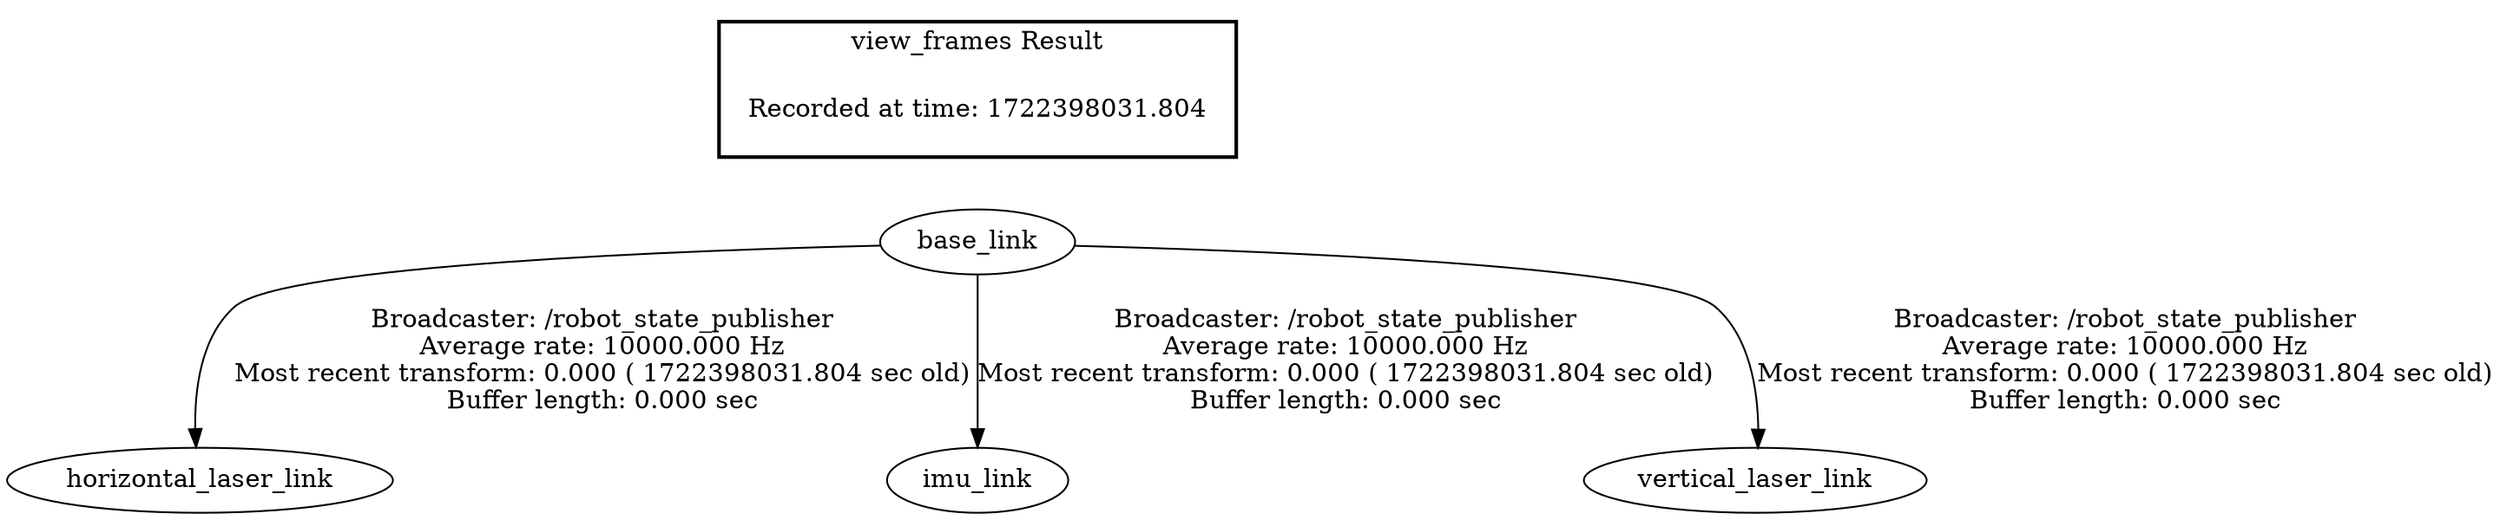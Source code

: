 digraph G {
"base_link" -> "horizontal_laser_link"[label="Broadcaster: /robot_state_publisher\nAverage rate: 10000.000 Hz\nMost recent transform: 0.000 ( 1722398031.804 sec old)\nBuffer length: 0.000 sec\n"];
"base_link" -> "imu_link"[label="Broadcaster: /robot_state_publisher\nAverage rate: 10000.000 Hz\nMost recent transform: 0.000 ( 1722398031.804 sec old)\nBuffer length: 0.000 sec\n"];
"base_link" -> "vertical_laser_link"[label="Broadcaster: /robot_state_publisher\nAverage rate: 10000.000 Hz\nMost recent transform: 0.000 ( 1722398031.804 sec old)\nBuffer length: 0.000 sec\n"];
edge [style=invis];
 subgraph cluster_legend { style=bold; color=black; label ="view_frames Result";
"Recorded at time: 1722398031.804"[ shape=plaintext ] ;
 }->"base_link";
}